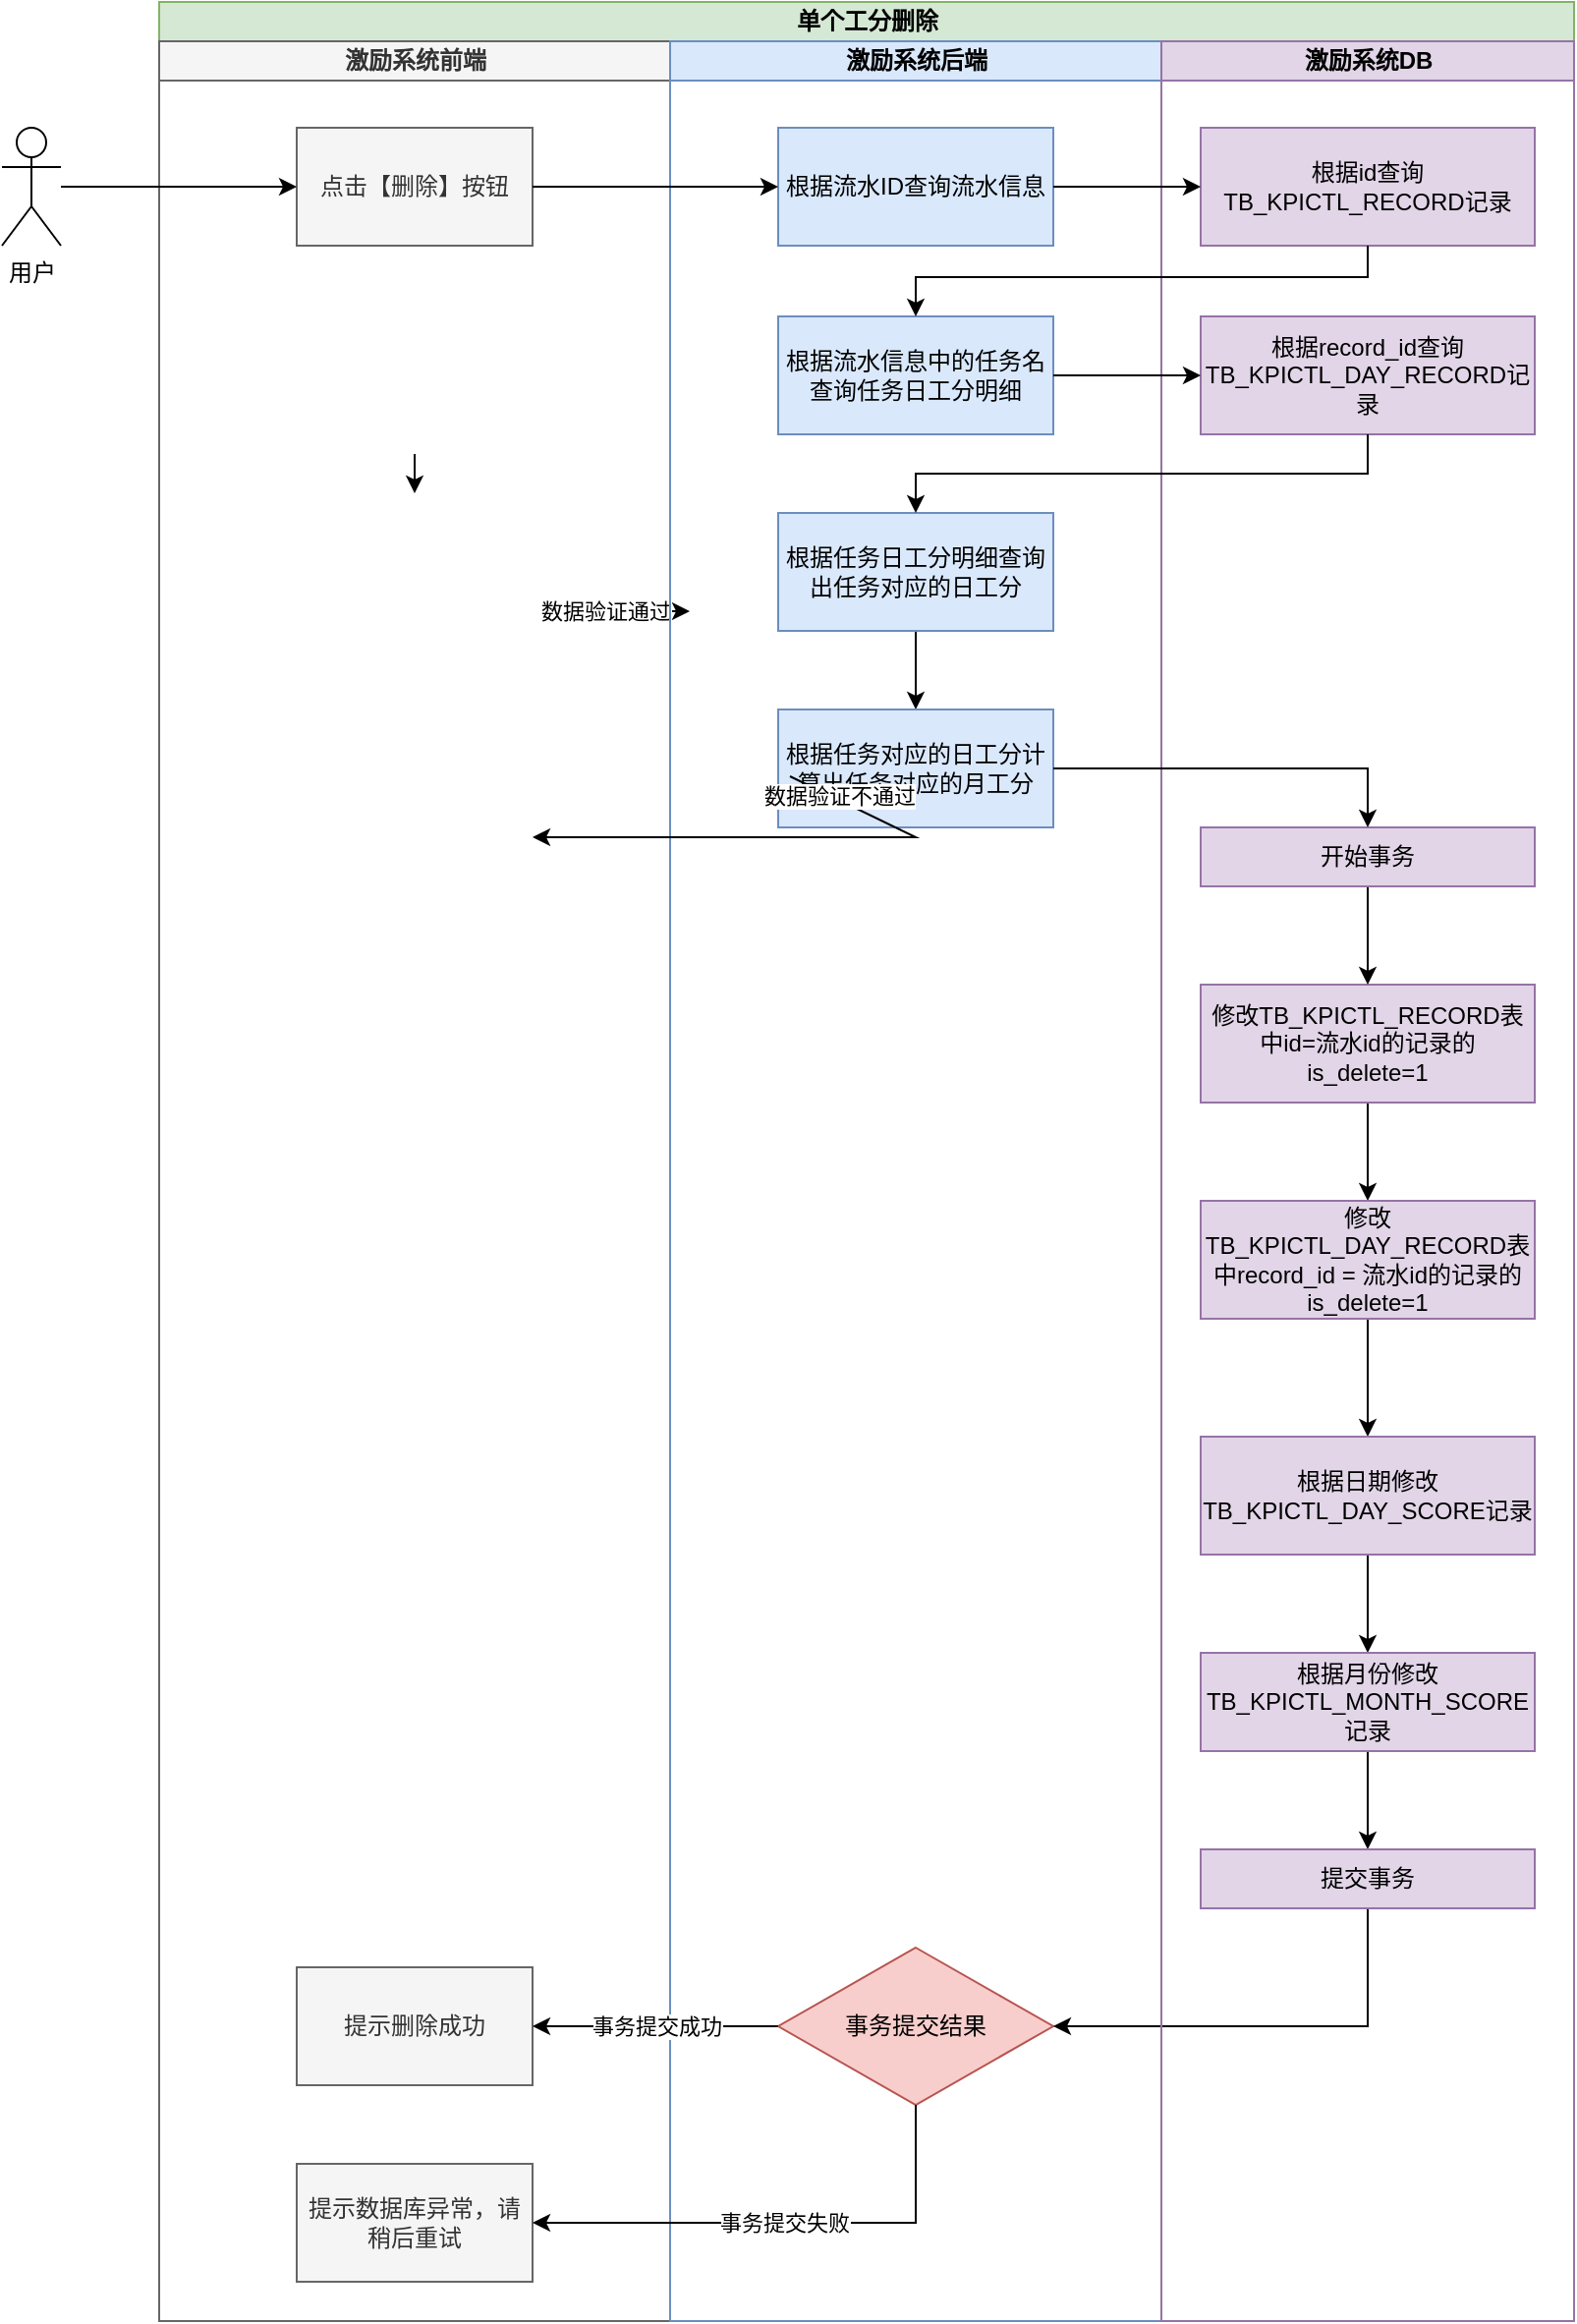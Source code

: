 <mxfile version="14.4.2" type="github">
  <diagram id="DJhPyXhepAGhyEQUk76p" name="Page-1">
    <mxGraphModel dx="1422" dy="706" grid="1" gridSize="10" guides="1" tooltips="1" connect="1" arrows="1" fold="1" page="1" pageScale="1" pageWidth="827" pageHeight="1169" math="0" shadow="0">
      <root>
        <mxCell id="0" />
        <mxCell id="1" parent="0" />
        <mxCell id="2O0J_4MITaPgvCGDndi2-1" value="单个工分删除" style="swimlane;html=1;childLayout=stackLayout;resizeParent=1;resizeParentMax=0;startSize=20;fillColor=#d5e8d4;strokeColor=#82b366;" vertex="1" parent="1">
          <mxGeometry x="230" y="310" width="720" height="1180" as="geometry" />
        </mxCell>
        <mxCell id="2O0J_4MITaPgvCGDndi2-2" value="" style="endArrow=classic;html=1;exitX=1;exitY=0.5;exitDx=0;exitDy=0;entryX=0;entryY=0.5;entryDx=0;entryDy=0;" edge="1" parent="2O0J_4MITaPgvCGDndi2-1">
          <mxGeometry width="50" height="50" relative="1" as="geometry">
            <mxPoint x="200" y="310" as="sourcePoint" />
            <mxPoint x="270" y="310" as="targetPoint" />
          </mxGeometry>
        </mxCell>
        <mxCell id="2O0J_4MITaPgvCGDndi2-3" value="数据验证通过" style="edgeLabel;html=1;align=center;verticalAlign=middle;resizable=0;points=[];" vertex="1" connectable="0" parent="2O0J_4MITaPgvCGDndi2-2">
          <mxGeometry x="-0.235" relative="1" as="geometry">
            <mxPoint as="offset" />
          </mxGeometry>
        </mxCell>
        <mxCell id="2O0J_4MITaPgvCGDndi2-4" value="激励系统前端" style="swimlane;html=1;startSize=20;fillColor=#f5f5f5;strokeColor=#666666;fontColor=#333333;" vertex="1" parent="2O0J_4MITaPgvCGDndi2-1">
          <mxGeometry y="20" width="260" height="1160" as="geometry" />
        </mxCell>
        <mxCell id="2O0J_4MITaPgvCGDndi2-5" value="点击【删除】按钮" style="rounded=0;whiteSpace=wrap;html=1;fontFamily=Helvetica;fontSize=12;fontColor=#333333;align=center;fillColor=#f5f5f5;strokeColor=#666666;" vertex="1" parent="2O0J_4MITaPgvCGDndi2-4">
          <mxGeometry x="70" y="44" width="120" height="60" as="geometry" />
        </mxCell>
        <mxCell id="2O0J_4MITaPgvCGDndi2-6" value="" style="endArrow=classic;html=1;entryX=0.5;entryY=0;entryDx=0;entryDy=0;exitX=0.5;exitY=1;exitDx=0;exitDy=0;" edge="1" parent="2O0J_4MITaPgvCGDndi2-4">
          <mxGeometry width="50" height="50" relative="1" as="geometry">
            <mxPoint x="130" y="210" as="sourcePoint" />
            <mxPoint x="130" y="230" as="targetPoint" />
          </mxGeometry>
        </mxCell>
        <mxCell id="2O0J_4MITaPgvCGDndi2-7" value="数据验证不通过" style="edgeStyle=orthogonalEdgeStyle;rounded=0;orthogonalLoop=1;jettySize=auto;html=1;exitX=0.5;exitY=1;exitDx=0;exitDy=0;entryX=0.5;entryY=0;entryDx=0;entryDy=0;" edge="1" parent="2O0J_4MITaPgvCGDndi2-4">
          <mxGeometry relative="1" as="geometry">
            <mxPoint x="130" y="330" as="sourcePoint" />
          </mxGeometry>
        </mxCell>
        <mxCell id="2O0J_4MITaPgvCGDndi2-8" value="提示删除成功" style="rounded=0;whiteSpace=wrap;html=1;fontFamily=Helvetica;fontSize=12;fontColor=#333333;align=center;fillColor=#f5f5f5;strokeColor=#666666;" vertex="1" parent="2O0J_4MITaPgvCGDndi2-4">
          <mxGeometry x="70" y="980" width="120" height="60" as="geometry" />
        </mxCell>
        <mxCell id="2O0J_4MITaPgvCGDndi2-9" value="提示数据库异常，请稍后重试" style="rounded=0;whiteSpace=wrap;html=1;fontFamily=Helvetica;fontSize=12;fontColor=#333333;align=center;fillColor=#f5f5f5;strokeColor=#666666;" vertex="1" parent="2O0J_4MITaPgvCGDndi2-4">
          <mxGeometry x="70" y="1080" width="120" height="60" as="geometry" />
        </mxCell>
        <mxCell id="2O0J_4MITaPgvCGDndi2-10" value="激励系统后端" style="swimlane;html=1;startSize=20;fillColor=#dae8fc;strokeColor=#6c8ebf;" vertex="1" parent="2O0J_4MITaPgvCGDndi2-1">
          <mxGeometry x="260" y="20" width="250" height="1160" as="geometry" />
        </mxCell>
        <mxCell id="2O0J_4MITaPgvCGDndi2-11" value="事务提交结果" style="rhombus;whiteSpace=wrap;html=1;fillColor=#f8cecc;strokeColor=#b85450;" vertex="1" parent="2O0J_4MITaPgvCGDndi2-10">
          <mxGeometry x="55" y="970" width="140" height="80" as="geometry" />
        </mxCell>
        <mxCell id="2O0J_4MITaPgvCGDndi2-12" value="根据流水ID查询流水信息" style="rounded=0;whiteSpace=wrap;html=1;fontFamily=Helvetica;fontSize=12;align=center;fillColor=#dae8fc;strokeColor=#6c8ebf;" vertex="1" parent="2O0J_4MITaPgvCGDndi2-10">
          <mxGeometry x="55" y="44" width="140" height="60" as="geometry" />
        </mxCell>
        <mxCell id="2O0J_4MITaPgvCGDndi2-13" value="根据流水信息中的任务名查询任务日工分明细" style="rounded=0;whiteSpace=wrap;html=1;fontFamily=Helvetica;fontSize=12;align=center;fillColor=#dae8fc;strokeColor=#6c8ebf;" vertex="1" parent="2O0J_4MITaPgvCGDndi2-10">
          <mxGeometry x="55" y="140" width="140" height="60" as="geometry" />
        </mxCell>
        <mxCell id="2O0J_4MITaPgvCGDndi2-14" style="edgeStyle=orthogonalEdgeStyle;rounded=0;orthogonalLoop=1;jettySize=auto;html=1;exitX=0.5;exitY=1;exitDx=0;exitDy=0;entryX=0.5;entryY=0;entryDx=0;entryDy=0;" edge="1" parent="2O0J_4MITaPgvCGDndi2-10" source="2O0J_4MITaPgvCGDndi2-15" target="2O0J_4MITaPgvCGDndi2-16">
          <mxGeometry relative="1" as="geometry" />
        </mxCell>
        <mxCell id="2O0J_4MITaPgvCGDndi2-15" value="根据任务日工分明细查询出任务对应的日工分" style="rounded=0;whiteSpace=wrap;html=1;fontFamily=Helvetica;fontSize=12;align=center;fillColor=#dae8fc;strokeColor=#6c8ebf;" vertex="1" parent="2O0J_4MITaPgvCGDndi2-10">
          <mxGeometry x="55" y="240" width="140" height="60" as="geometry" />
        </mxCell>
        <mxCell id="2O0J_4MITaPgvCGDndi2-16" value="根据任务对应的日工分计算出任务对应的月工分" style="rounded=0;whiteSpace=wrap;html=1;fontFamily=Helvetica;fontSize=12;align=center;fillColor=#dae8fc;strokeColor=#6c8ebf;" vertex="1" parent="2O0J_4MITaPgvCGDndi2-10">
          <mxGeometry x="55" y="340" width="140" height="60" as="geometry" />
        </mxCell>
        <mxCell id="2O0J_4MITaPgvCGDndi2-17" value="事务提交成功" style="edgeStyle=orthogonalEdgeStyle;rounded=0;orthogonalLoop=1;jettySize=auto;html=1;exitX=0;exitY=0.5;exitDx=0;exitDy=0;entryX=1;entryY=0.5;entryDx=0;entryDy=0;" edge="1" parent="2O0J_4MITaPgvCGDndi2-1" source="2O0J_4MITaPgvCGDndi2-11" target="2O0J_4MITaPgvCGDndi2-8">
          <mxGeometry relative="1" as="geometry">
            <mxPoint x="335" y="1030" as="sourcePoint" />
          </mxGeometry>
        </mxCell>
        <mxCell id="2O0J_4MITaPgvCGDndi2-18" value="事务提交失败" style="edgeStyle=orthogonalEdgeStyle;rounded=0;orthogonalLoop=1;jettySize=auto;html=1;exitX=0.5;exitY=1;exitDx=0;exitDy=0;entryX=1;entryY=0.5;entryDx=0;entryDy=0;" edge="1" parent="2O0J_4MITaPgvCGDndi2-1" source="2O0J_4MITaPgvCGDndi2-11" target="2O0J_4MITaPgvCGDndi2-9">
          <mxGeometry relative="1" as="geometry">
            <mxPoint x="405" y="1070" as="sourcePoint" />
          </mxGeometry>
        </mxCell>
        <mxCell id="2O0J_4MITaPgvCGDndi2-19" style="edgeStyle=orthogonalEdgeStyle;rounded=0;orthogonalLoop=1;jettySize=auto;html=1;exitX=0.5;exitY=1;exitDx=0;exitDy=0;entryX=1;entryY=0.5;entryDx=0;entryDy=0;" edge="1" parent="2O0J_4MITaPgvCGDndi2-1" source="2O0J_4MITaPgvCGDndi2-31" target="2O0J_4MITaPgvCGDndi2-11">
          <mxGeometry relative="1" as="geometry" />
        </mxCell>
        <mxCell id="2O0J_4MITaPgvCGDndi2-20" value="激励系统DB" style="swimlane;html=1;startSize=20;fillColor=#e1d5e7;strokeColor=#9673a6;" vertex="1" parent="2O0J_4MITaPgvCGDndi2-1">
          <mxGeometry x="510" y="20" width="210" height="1160" as="geometry" />
        </mxCell>
        <mxCell id="2O0J_4MITaPgvCGDndi2-21" style="edgeStyle=orthogonalEdgeStyle;rounded=0;orthogonalLoop=1;jettySize=auto;html=1;exitX=0.5;exitY=1;exitDx=0;exitDy=0;" edge="1" parent="2O0J_4MITaPgvCGDndi2-20" source="2O0J_4MITaPgvCGDndi2-22" target="2O0J_4MITaPgvCGDndi2-24">
          <mxGeometry relative="1" as="geometry" />
        </mxCell>
        <mxCell id="2O0J_4MITaPgvCGDndi2-22" value="修改TB_KPICTL_RECORD表中id=流水id的记录的is_delete=1" style="rounded=0;whiteSpace=wrap;html=1;fontFamily=Helvetica;fontSize=12;align=center;fillColor=#e1d5e7;strokeColor=#9673a6;" vertex="1" parent="2O0J_4MITaPgvCGDndi2-20">
          <mxGeometry x="20" y="480" width="170" height="60" as="geometry" />
        </mxCell>
        <mxCell id="2O0J_4MITaPgvCGDndi2-23" style="edgeStyle=orthogonalEdgeStyle;rounded=0;orthogonalLoop=1;jettySize=auto;html=1;exitX=0.5;exitY=1;exitDx=0;exitDy=0;entryX=0.5;entryY=0;entryDx=0;entryDy=0;" edge="1" parent="2O0J_4MITaPgvCGDndi2-20" source="2O0J_4MITaPgvCGDndi2-24" target="2O0J_4MITaPgvCGDndi2-26">
          <mxGeometry relative="1" as="geometry" />
        </mxCell>
        <mxCell id="2O0J_4MITaPgvCGDndi2-24" value="修改TB_KPICTL_DAY_RECORD表中record_id = 流水id的记录的is_delete=1" style="rounded=0;whiteSpace=wrap;html=1;fontFamily=Helvetica;fontSize=12;align=center;fillColor=#e1d5e7;strokeColor=#9673a6;" vertex="1" parent="2O0J_4MITaPgvCGDndi2-20">
          <mxGeometry x="20" y="590" width="170" height="60" as="geometry" />
        </mxCell>
        <mxCell id="2O0J_4MITaPgvCGDndi2-25" style="edgeStyle=orthogonalEdgeStyle;rounded=0;orthogonalLoop=1;jettySize=auto;html=1;exitX=0.5;exitY=1;exitDx=0;exitDy=0;entryX=0.5;entryY=0;entryDx=0;entryDy=0;" edge="1" parent="2O0J_4MITaPgvCGDndi2-20" source="2O0J_4MITaPgvCGDndi2-26" target="2O0J_4MITaPgvCGDndi2-28">
          <mxGeometry relative="1" as="geometry" />
        </mxCell>
        <mxCell id="2O0J_4MITaPgvCGDndi2-26" value="根据日期修改TB_KPICTL_DAY_SCORE记录" style="rounded=0;whiteSpace=wrap;html=1;fontFamily=Helvetica;fontSize=12;align=center;fillColor=#e1d5e7;strokeColor=#9673a6;" vertex="1" parent="2O0J_4MITaPgvCGDndi2-20">
          <mxGeometry x="20" y="710" width="170" height="60" as="geometry" />
        </mxCell>
        <mxCell id="2O0J_4MITaPgvCGDndi2-27" style="edgeStyle=orthogonalEdgeStyle;rounded=0;orthogonalLoop=1;jettySize=auto;html=1;exitX=0.5;exitY=1;exitDx=0;exitDy=0;entryX=0.5;entryY=0;entryDx=0;entryDy=0;" edge="1" parent="2O0J_4MITaPgvCGDndi2-20" source="2O0J_4MITaPgvCGDndi2-28" target="2O0J_4MITaPgvCGDndi2-31">
          <mxGeometry relative="1" as="geometry" />
        </mxCell>
        <mxCell id="2O0J_4MITaPgvCGDndi2-28" value="根据月份修改TB_KPICTL_MONTH_SCORE记录" style="rounded=0;whiteSpace=wrap;html=1;fontFamily=Helvetica;fontSize=12;align=center;fillColor=#e1d5e7;strokeColor=#9673a6;" vertex="1" parent="2O0J_4MITaPgvCGDndi2-20">
          <mxGeometry x="20" y="820" width="170" height="50" as="geometry" />
        </mxCell>
        <mxCell id="2O0J_4MITaPgvCGDndi2-29" style="edgeStyle=orthogonalEdgeStyle;rounded=0;orthogonalLoop=1;jettySize=auto;html=1;exitX=0.5;exitY=1;exitDx=0;exitDy=0;" edge="1" parent="2O0J_4MITaPgvCGDndi2-20" source="2O0J_4MITaPgvCGDndi2-30" target="2O0J_4MITaPgvCGDndi2-22">
          <mxGeometry relative="1" as="geometry" />
        </mxCell>
        <mxCell id="2O0J_4MITaPgvCGDndi2-30" value="开始事务" style="rounded=0;whiteSpace=wrap;html=1;fontFamily=Helvetica;fontSize=12;align=center;fillColor=#e1d5e7;strokeColor=#9673a6;" vertex="1" parent="2O0J_4MITaPgvCGDndi2-20">
          <mxGeometry x="20" y="400" width="170" height="30" as="geometry" />
        </mxCell>
        <mxCell id="2O0J_4MITaPgvCGDndi2-31" value="提交事务" style="rounded=0;whiteSpace=wrap;html=1;fontFamily=Helvetica;fontSize=12;align=center;fillColor=#e1d5e7;strokeColor=#9673a6;" vertex="1" parent="2O0J_4MITaPgvCGDndi2-20">
          <mxGeometry x="20" y="920" width="170" height="30" as="geometry" />
        </mxCell>
        <mxCell id="2O0J_4MITaPgvCGDndi2-32" value="根据id查询TB_KPICTL_RECORD记录" style="rounded=0;whiteSpace=wrap;html=1;fontFamily=Helvetica;fontSize=12;align=center;fillColor=#e1d5e7;strokeColor=#9673a6;" vertex="1" parent="2O0J_4MITaPgvCGDndi2-20">
          <mxGeometry x="20" y="44" width="170" height="60" as="geometry" />
        </mxCell>
        <mxCell id="2O0J_4MITaPgvCGDndi2-33" value="根据record_id查询TB_KPICTL_DAY_RECORD记录" style="rounded=0;whiteSpace=wrap;html=1;fontFamily=Helvetica;fontSize=12;align=center;fillColor=#e1d5e7;strokeColor=#9673a6;" vertex="1" parent="2O0J_4MITaPgvCGDndi2-20">
          <mxGeometry x="20" y="140" width="170" height="60" as="geometry" />
        </mxCell>
        <mxCell id="2O0J_4MITaPgvCGDndi2-34" value="" style="endArrow=classic;html=1;entryX=0;entryY=0.5;entryDx=0;entryDy=0;" edge="1" parent="2O0J_4MITaPgvCGDndi2-1" source="2O0J_4MITaPgvCGDndi2-5" target="2O0J_4MITaPgvCGDndi2-12">
          <mxGeometry width="50" height="50" relative="1" as="geometry">
            <mxPoint x="326" y="24" as="sourcePoint" />
            <mxPoint x="575" y="94" as="targetPoint" />
          </mxGeometry>
        </mxCell>
        <mxCell id="2O0J_4MITaPgvCGDndi2-35" value="" style="endArrow=classic;html=1;exitX=1;exitY=0.5;exitDx=0;exitDy=0;entryX=0;entryY=0.5;entryDx=0;entryDy=0;rounded=0;" edge="1" parent="2O0J_4MITaPgvCGDndi2-1" source="2O0J_4MITaPgvCGDndi2-12" target="2O0J_4MITaPgvCGDndi2-32">
          <mxGeometry width="50" height="50" relative="1" as="geometry">
            <mxPoint x="615" y="124" as="sourcePoint" />
            <mxPoint x="106" y="184" as="targetPoint" />
            <Array as="points" />
          </mxGeometry>
        </mxCell>
        <mxCell id="2O0J_4MITaPgvCGDndi2-36" value="" style="endArrow=classic;html=1;exitX=0.5;exitY=1;exitDx=0;exitDy=0;entryX=1;entryY=0.5;entryDx=0;entryDy=0;rounded=0;" edge="1" parent="2O0J_4MITaPgvCGDndi2-1">
          <mxGeometry width="50" height="50" relative="1" as="geometry">
            <mxPoint x="321" y="394" as="sourcePoint" />
            <mxPoint x="190" y="425" as="targetPoint" />
            <Array as="points">
              <mxPoint x="385" y="425" />
            </Array>
          </mxGeometry>
        </mxCell>
        <mxCell id="2O0J_4MITaPgvCGDndi2-37" value="数据验证不通过" style="edgeLabel;html=1;align=center;verticalAlign=middle;resizable=0;points=[];" vertex="1" connectable="0" parent="2O0J_4MITaPgvCGDndi2-36">
          <mxGeometry x="-0.8" y="2" relative="1" as="geometry">
            <mxPoint as="offset" />
          </mxGeometry>
        </mxCell>
        <mxCell id="2O0J_4MITaPgvCGDndi2-38" style="edgeStyle=orthogonalEdgeStyle;rounded=0;orthogonalLoop=1;jettySize=auto;html=1;exitX=1;exitY=0.5;exitDx=0;exitDy=0;entryX=0;entryY=0.5;entryDx=0;entryDy=0;" edge="1" parent="2O0J_4MITaPgvCGDndi2-1">
          <mxGeometry relative="1" as="geometry">
            <mxPoint x="455" y="310" as="sourcePoint" />
          </mxGeometry>
        </mxCell>
        <mxCell id="2O0J_4MITaPgvCGDndi2-39" value="数据验证通过" style="edgeLabel;html=1;align=center;verticalAlign=middle;resizable=0;points=[];" vertex="1" connectable="0" parent="2O0J_4MITaPgvCGDndi2-38">
          <mxGeometry x="-0.097" relative="1" as="geometry">
            <mxPoint as="offset" />
          </mxGeometry>
        </mxCell>
        <mxCell id="2O0J_4MITaPgvCGDndi2-40" style="edgeStyle=orthogonalEdgeStyle;rounded=0;orthogonalLoop=1;jettySize=auto;html=1;exitX=0.5;exitY=1;exitDx=0;exitDy=0;entryX=0.5;entryY=0;entryDx=0;entryDy=0;" edge="1" parent="2O0J_4MITaPgvCGDndi2-1" source="2O0J_4MITaPgvCGDndi2-32" target="2O0J_4MITaPgvCGDndi2-13">
          <mxGeometry relative="1" as="geometry">
            <Array as="points">
              <mxPoint x="615" y="140" />
              <mxPoint x="385" y="140" />
            </Array>
          </mxGeometry>
        </mxCell>
        <mxCell id="2O0J_4MITaPgvCGDndi2-41" style="edgeStyle=orthogonalEdgeStyle;rounded=0;orthogonalLoop=1;jettySize=auto;html=1;exitX=1;exitY=0.5;exitDx=0;exitDy=0;entryX=0;entryY=0.5;entryDx=0;entryDy=0;" edge="1" parent="2O0J_4MITaPgvCGDndi2-1" source="2O0J_4MITaPgvCGDndi2-13" target="2O0J_4MITaPgvCGDndi2-33">
          <mxGeometry relative="1" as="geometry" />
        </mxCell>
        <mxCell id="2O0J_4MITaPgvCGDndi2-42" style="edgeStyle=orthogonalEdgeStyle;rounded=0;orthogonalLoop=1;jettySize=auto;html=1;exitX=0.5;exitY=1;exitDx=0;exitDy=0;" edge="1" parent="2O0J_4MITaPgvCGDndi2-1" source="2O0J_4MITaPgvCGDndi2-33" target="2O0J_4MITaPgvCGDndi2-15">
          <mxGeometry relative="1" as="geometry" />
        </mxCell>
        <mxCell id="2O0J_4MITaPgvCGDndi2-43" style="edgeStyle=orthogonalEdgeStyle;rounded=0;orthogonalLoop=1;jettySize=auto;html=1;exitX=1;exitY=0.5;exitDx=0;exitDy=0;entryX=0.5;entryY=0;entryDx=0;entryDy=0;" edge="1" parent="2O0J_4MITaPgvCGDndi2-1" source="2O0J_4MITaPgvCGDndi2-16" target="2O0J_4MITaPgvCGDndi2-30">
          <mxGeometry relative="1" as="geometry" />
        </mxCell>
        <mxCell id="2O0J_4MITaPgvCGDndi2-44" style="edgeStyle=orthogonalEdgeStyle;rounded=0;orthogonalLoop=1;jettySize=auto;html=1;entryX=0;entryY=0.5;entryDx=0;entryDy=0;" edge="1" parent="1" source="2O0J_4MITaPgvCGDndi2-45" target="2O0J_4MITaPgvCGDndi2-5">
          <mxGeometry relative="1" as="geometry" />
        </mxCell>
        <mxCell id="2O0J_4MITaPgvCGDndi2-45" value="用户" style="shape=umlActor;verticalLabelPosition=bottom;verticalAlign=top;html=1;outlineConnect=0;" vertex="1" parent="1">
          <mxGeometry x="150" y="374" width="30" height="60" as="geometry" />
        </mxCell>
      </root>
    </mxGraphModel>
  </diagram>
</mxfile>
